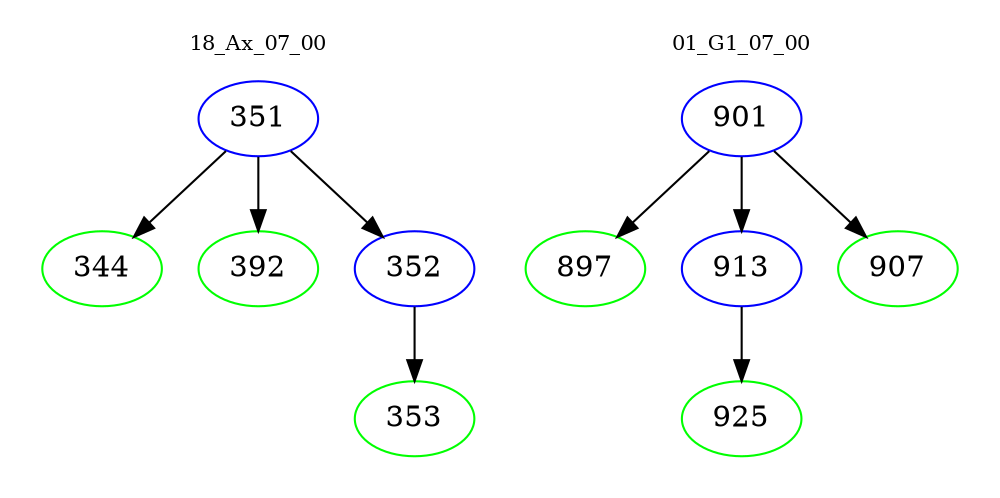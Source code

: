 digraph{
subgraph cluster_0 {
color = white
label = "18_Ax_07_00";
fontsize=10;
T0_351 [label="351", color="blue"]
T0_351 -> T0_344 [color="black"]
T0_344 [label="344", color="green"]
T0_351 -> T0_392 [color="black"]
T0_392 [label="392", color="green"]
T0_351 -> T0_352 [color="black"]
T0_352 [label="352", color="blue"]
T0_352 -> T0_353 [color="black"]
T0_353 [label="353", color="green"]
}
subgraph cluster_1 {
color = white
label = "01_G1_07_00";
fontsize=10;
T1_901 [label="901", color="blue"]
T1_901 -> T1_897 [color="black"]
T1_897 [label="897", color="green"]
T1_901 -> T1_913 [color="black"]
T1_913 [label="913", color="blue"]
T1_913 -> T1_925 [color="black"]
T1_925 [label="925", color="green"]
T1_901 -> T1_907 [color="black"]
T1_907 [label="907", color="green"]
}
}
